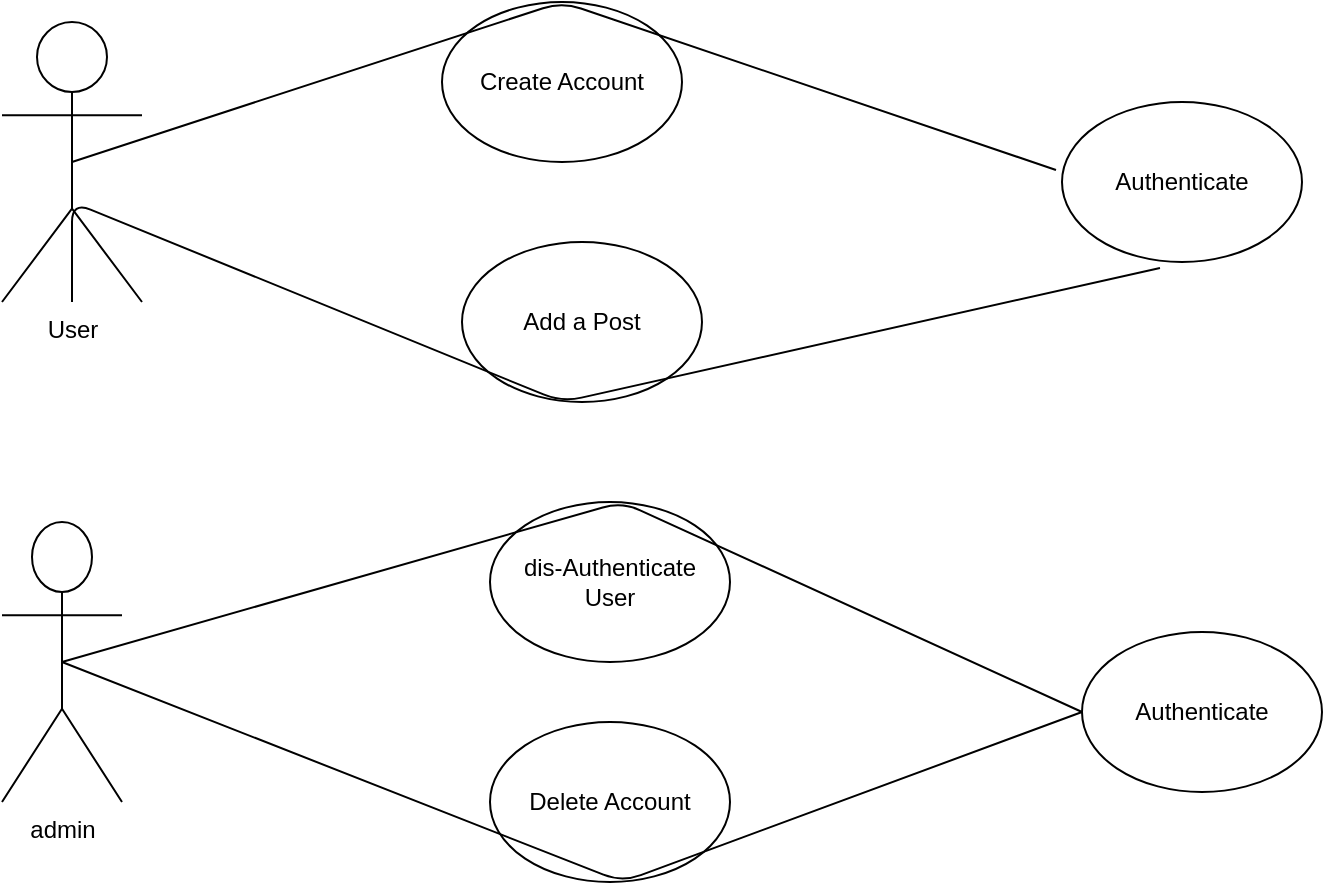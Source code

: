 <mxfile version="14.6.0" type="device"><diagram id="f0lna8HWxQ37TOuvwhSt" name="Page-1"><mxGraphModel dx="1360" dy="735" grid="1" gridSize="10" guides="1" tooltips="1" connect="1" arrows="1" fold="1" page="1" pageScale="1" pageWidth="827" pageHeight="1169" math="0" shadow="0"><root><mxCell id="0"/><mxCell id="1" parent="0"/><mxCell id="17LmAfeww2Dslkf1IMXD-1" value="User" style="shape=umlActor;verticalLabelPosition=bottom;verticalAlign=top;html=1;outlineConnect=0;" vertex="1" parent="1"><mxGeometry x="50" y="240" width="70" height="140" as="geometry"/></mxCell><mxCell id="17LmAfeww2Dslkf1IMXD-2" value="admin" style="shape=umlActor;verticalLabelPosition=bottom;verticalAlign=top;html=1;outlineConnect=0;" vertex="1" parent="1"><mxGeometry x="50" y="490" width="60" height="140" as="geometry"/></mxCell><mxCell id="17LmAfeww2Dslkf1IMXD-3" value="Create Account" style="ellipse;whiteSpace=wrap;html=1;" vertex="1" parent="1"><mxGeometry x="270" y="230" width="120" height="80" as="geometry"/></mxCell><mxCell id="17LmAfeww2Dslkf1IMXD-5" value="Add a Post" style="ellipse;whiteSpace=wrap;html=1;" vertex="1" parent="1"><mxGeometry x="280" y="350" width="120" height="80" as="geometry"/></mxCell><mxCell id="17LmAfeww2Dslkf1IMXD-6" value="Authenticate" style="ellipse;whiteSpace=wrap;html=1;" vertex="1" parent="1"><mxGeometry x="580" y="280" width="120" height="80" as="geometry"/></mxCell><mxCell id="17LmAfeww2Dslkf1IMXD-7" value="dis-Authenticate&lt;br&gt;User" style="ellipse;whiteSpace=wrap;html=1;" vertex="1" parent="1"><mxGeometry x="294" y="480" width="120" height="80" as="geometry"/></mxCell><mxCell id="17LmAfeww2Dslkf1IMXD-8" value="Delete Account" style="ellipse;whiteSpace=wrap;html=1;" vertex="1" parent="1"><mxGeometry x="294" y="590" width="120" height="80" as="geometry"/></mxCell><mxCell id="17LmAfeww2Dslkf1IMXD-9" value="Authenticate" style="ellipse;whiteSpace=wrap;html=1;" vertex="1" parent="1"><mxGeometry x="590" y="545" width="120" height="80" as="geometry"/></mxCell><mxCell id="17LmAfeww2Dslkf1IMXD-11" value="" style="endArrow=none;html=1;exitX=-0.025;exitY=0.425;exitDx=0;exitDy=0;exitPerimeter=0;entryX=0.5;entryY=0.5;entryDx=0;entryDy=0;entryPerimeter=0;" edge="1" parent="1" source="17LmAfeww2Dslkf1IMXD-6" target="17LmAfeww2Dslkf1IMXD-1"><mxGeometry width="50" height="50" relative="1" as="geometry"><mxPoint x="390" y="500" as="sourcePoint"/><mxPoint x="440" y="450" as="targetPoint"/><Array as="points"><mxPoint x="330" y="230"/></Array></mxGeometry></mxCell><mxCell id="17LmAfeww2Dslkf1IMXD-13" value="" style="endArrow=none;html=1;" edge="1" parent="1" source="17LmAfeww2Dslkf1IMXD-1"><mxGeometry width="50" height="50" relative="1" as="geometry"><mxPoint x="390" y="500" as="sourcePoint"/><mxPoint x="629" y="363" as="targetPoint"/><Array as="points"><mxPoint x="85" y="330"/><mxPoint x="330" y="430"/></Array></mxGeometry></mxCell><mxCell id="17LmAfeww2Dslkf1IMXD-14" value="" style="endArrow=none;html=1;exitX=0.5;exitY=0.5;exitDx=0;exitDy=0;exitPerimeter=0;entryX=0;entryY=0.5;entryDx=0;entryDy=0;" edge="1" parent="1" source="17LmAfeww2Dslkf1IMXD-2" target="17LmAfeww2Dslkf1IMXD-9"><mxGeometry width="50" height="50" relative="1" as="geometry"><mxPoint x="390" y="500" as="sourcePoint"/><mxPoint x="580" y="580" as="targetPoint"/><Array as="points"><mxPoint x="360" y="480"/></Array></mxGeometry></mxCell><mxCell id="17LmAfeww2Dslkf1IMXD-15" value="" style="endArrow=none;html=1;entryX=0;entryY=0.5;entryDx=0;entryDy=0;" edge="1" parent="1" target="17LmAfeww2Dslkf1IMXD-9"><mxGeometry width="50" height="50" relative="1" as="geometry"><mxPoint x="80" y="560" as="sourcePoint"/><mxPoint x="440" y="450" as="targetPoint"/><Array as="points"><mxPoint x="360" y="670"/></Array></mxGeometry></mxCell></root></mxGraphModel></diagram></mxfile>